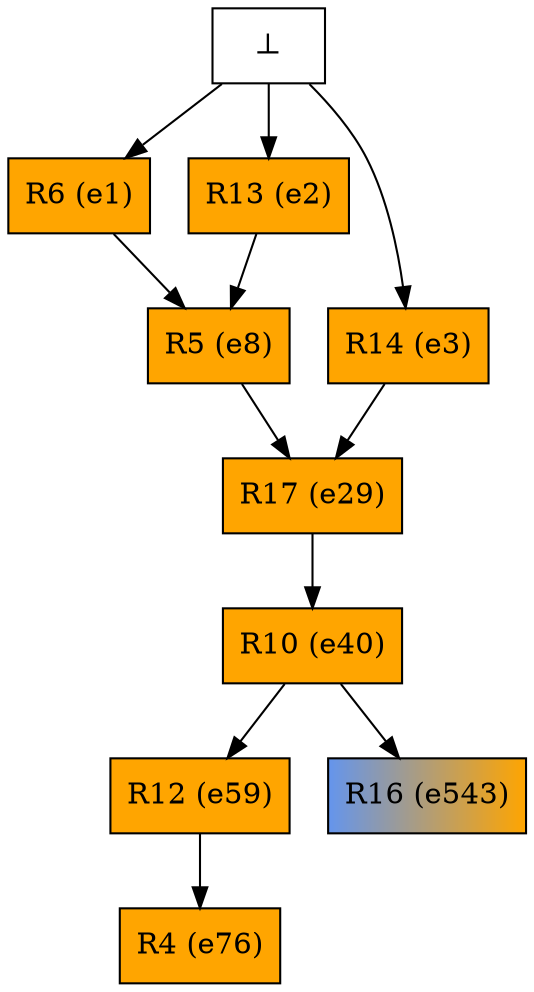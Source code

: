 digraph test {
  e1 -> e8;
  e2 -> e8;
  e3 -> e29;
  e8 -> e29;
  e29 -> e40;
  e40 -> e59;
  e59 -> e76;
  e40 -> e543;
  e0 -> e1;
  e0 -> e2;
  e0 -> e3;
  e1 [color="black" fillcolor="orange:orange" label="R6 (e1)" shape=box style=filled];
  e2 [color="black" fillcolor="orange:orange" label="R13 (e2)" shape=box style=filled];
  e3 [color="black" fillcolor="orange:orange" label="R14 (e3)" shape=box style=filled];
  e8 [color="black" fillcolor="orange:orange" label="R5 (e8)" shape=box style=filled];
  e29 [color="black" fillcolor="orange:orange" label="R17 (e29)" shape=box style=filled];
  e40 [color="black" fillcolor="orange:orange" label="R10 (e40)" shape=box style=filled];
  e59 [color="black" fillcolor="orange:orange" label="R12 (e59)" shape=box style=filled];
  e76 [color="black" fillcolor="orange:orange" label="R4 (e76)" shape=box style=filled];
  e543 [color="black" fillcolor="cornflowerblue:orange" label="R16 (e543)" shape=box style=filled];
  e0 [fillcolor="white" label="⊥" shape=box style=filled];
}
